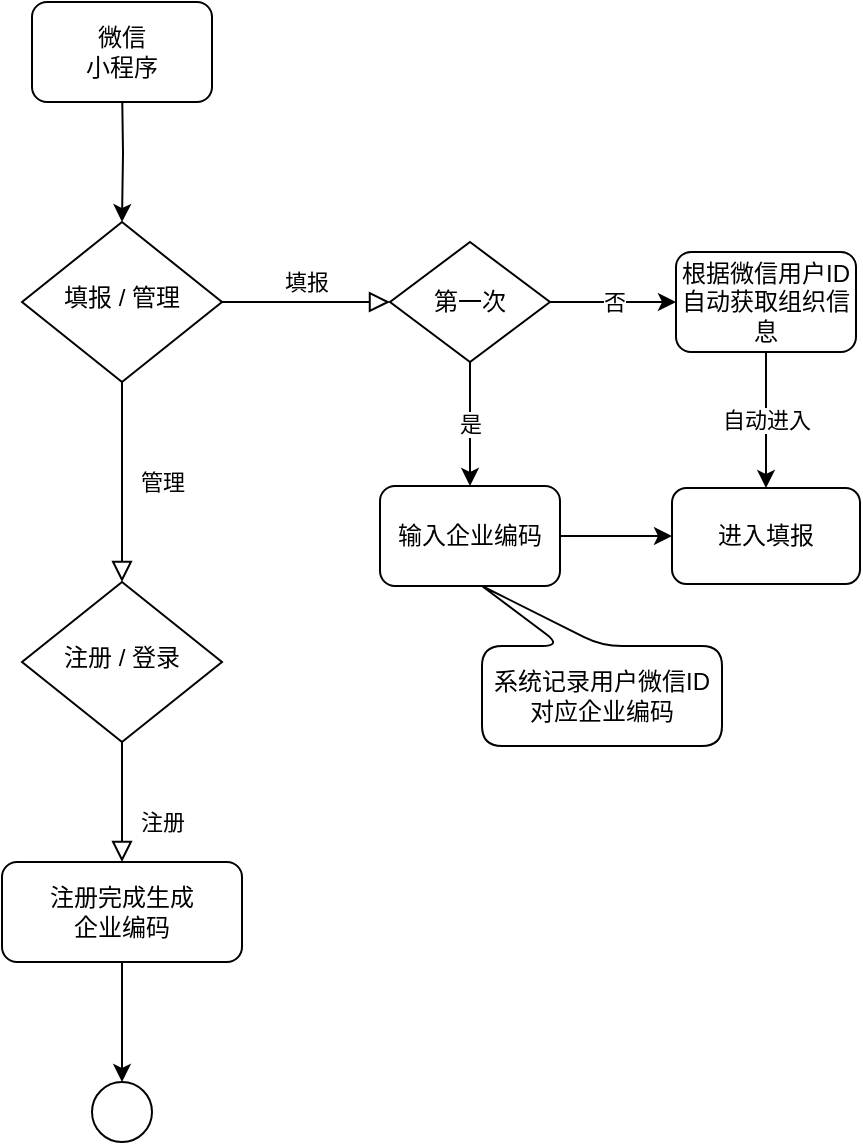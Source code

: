 <mxfile version="12.6.4" type="github"><diagram id="C5RBs43oDa-KdzZeNtuy" name="Page-1"><mxGraphModel dx="1408" dy="780" grid="1" gridSize="10" guides="1" tooltips="1" connect="1" arrows="1" fold="1" page="1" pageScale="1" pageWidth="827" pageHeight="1169" math="0" shadow="0"><root><mxCell id="WIyWlLk6GJQsqaUBKTNV-0"/><mxCell id="WIyWlLk6GJQsqaUBKTNV-1" parent="WIyWlLk6GJQsqaUBKTNV-0"/><mxCell id="WIyWlLk6GJQsqaUBKTNV-4" value="管理" style="rounded=0;html=1;jettySize=auto;orthogonalLoop=1;fontSize=11;endArrow=block;endFill=0;endSize=8;strokeWidth=1;shadow=0;labelBackgroundColor=none;edgeStyle=orthogonalEdgeStyle;" parent="WIyWlLk6GJQsqaUBKTNV-1" source="WIyWlLk6GJQsqaUBKTNV-6" target="WIyWlLk6GJQsqaUBKTNV-10" edge="1"><mxGeometry y="20" relative="1" as="geometry"><mxPoint as="offset"/></mxGeometry></mxCell><mxCell id="WIyWlLk6GJQsqaUBKTNV-5" value="填报" style="edgeStyle=orthogonalEdgeStyle;rounded=0;html=1;jettySize=auto;orthogonalLoop=1;fontSize=11;endArrow=block;endFill=0;endSize=8;strokeWidth=1;shadow=0;labelBackgroundColor=none;" parent="WIyWlLk6GJQsqaUBKTNV-1" source="WIyWlLk6GJQsqaUBKTNV-6" target="nQXxGnJWzm7qw5RzyX59-2" edge="1"><mxGeometry y="10" relative="1" as="geometry"><mxPoint as="offset"/><mxPoint x="339" y="320" as="targetPoint"/></mxGeometry></mxCell><mxCell id="WIyWlLk6GJQsqaUBKTNV-6" value="填报 / 管理" style="rhombus;whiteSpace=wrap;html=1;shadow=0;fontFamily=Helvetica;fontSize=12;align=center;strokeWidth=1;spacing=6;spacingTop=-4;" parent="WIyWlLk6GJQsqaUBKTNV-1" vertex="1"><mxGeometry x="180" y="280" width="100" height="80" as="geometry"/></mxCell><mxCell id="WIyWlLk6GJQsqaUBKTNV-8" value="注册" style="rounded=0;html=1;jettySize=auto;orthogonalLoop=1;fontSize=11;endArrow=block;endFill=0;endSize=8;strokeWidth=1;shadow=0;labelBackgroundColor=none;edgeStyle=orthogonalEdgeStyle;" parent="WIyWlLk6GJQsqaUBKTNV-1" source="WIyWlLk6GJQsqaUBKTNV-10" target="WIyWlLk6GJQsqaUBKTNV-11" edge="1"><mxGeometry x="0.333" y="20" relative="1" as="geometry"><mxPoint as="offset"/></mxGeometry></mxCell><mxCell id="WIyWlLk6GJQsqaUBKTNV-10" value="注册 / 登录" style="rhombus;whiteSpace=wrap;html=1;shadow=0;fontFamily=Helvetica;fontSize=12;align=center;strokeWidth=1;spacing=6;spacingTop=-4;" parent="WIyWlLk6GJQsqaUBKTNV-1" vertex="1"><mxGeometry x="180" y="460" width="100" height="80" as="geometry"/></mxCell><mxCell id="nQXxGnJWzm7qw5RzyX59-11" value="" style="edgeStyle=orthogonalEdgeStyle;rounded=0;orthogonalLoop=1;jettySize=auto;html=1;" edge="1" parent="WIyWlLk6GJQsqaUBKTNV-1" source="WIyWlLk6GJQsqaUBKTNV-11" target="nQXxGnJWzm7qw5RzyX59-10"><mxGeometry relative="1" as="geometry"/></mxCell><mxCell id="WIyWlLk6GJQsqaUBKTNV-11" value="注册完成生成&lt;br&gt;企业编码" style="rounded=1;whiteSpace=wrap;html=1;fontSize=12;glass=0;strokeWidth=1;shadow=0;" parent="WIyWlLk6GJQsqaUBKTNV-1" vertex="1"><mxGeometry x="170" y="600" width="120" height="50" as="geometry"/></mxCell><mxCell id="nQXxGnJWzm7qw5RzyX59-1" value="" style="edgeStyle=orthogonalEdgeStyle;rounded=0;orthogonalLoop=1;jettySize=auto;html=1;" edge="1" parent="WIyWlLk6GJQsqaUBKTNV-1" target="WIyWlLk6GJQsqaUBKTNV-6"><mxGeometry relative="1" as="geometry"><mxPoint x="230" y="210" as="sourcePoint"/><mxPoint x="230" y="190" as="targetPoint"/></mxGeometry></mxCell><mxCell id="nQXxGnJWzm7qw5RzyX59-4" value="是" style="edgeStyle=orthogonalEdgeStyle;rounded=0;orthogonalLoop=1;jettySize=auto;html=1;" edge="1" parent="WIyWlLk6GJQsqaUBKTNV-1" source="nQXxGnJWzm7qw5RzyX59-2" target="nQXxGnJWzm7qw5RzyX59-3"><mxGeometry relative="1" as="geometry"/></mxCell><mxCell id="nQXxGnJWzm7qw5RzyX59-6" value="否" style="edgeStyle=orthogonalEdgeStyle;rounded=0;orthogonalLoop=1;jettySize=auto;html=1;" edge="1" parent="WIyWlLk6GJQsqaUBKTNV-1" source="nQXxGnJWzm7qw5RzyX59-2" target="nQXxGnJWzm7qw5RzyX59-5"><mxGeometry relative="1" as="geometry"/></mxCell><mxCell id="nQXxGnJWzm7qw5RzyX59-2" value="第一次" style="rhombus;whiteSpace=wrap;html=1;" vertex="1" parent="WIyWlLk6GJQsqaUBKTNV-1"><mxGeometry x="364" y="290" width="80" height="60" as="geometry"/></mxCell><mxCell id="nQXxGnJWzm7qw5RzyX59-8" value="" style="edgeStyle=orthogonalEdgeStyle;rounded=0;orthogonalLoop=1;jettySize=auto;html=1;" edge="1" parent="WIyWlLk6GJQsqaUBKTNV-1" source="nQXxGnJWzm7qw5RzyX59-3" target="nQXxGnJWzm7qw5RzyX59-7"><mxGeometry relative="1" as="geometry"/></mxCell><mxCell id="nQXxGnJWzm7qw5RzyX59-3" value="输入企业编码&lt;br&gt;" style="rounded=1;whiteSpace=wrap;html=1;" vertex="1" parent="WIyWlLk6GJQsqaUBKTNV-1"><mxGeometry x="359" y="412" width="90" height="50" as="geometry"/></mxCell><mxCell id="nQXxGnJWzm7qw5RzyX59-9" value="自动进入" style="edgeStyle=orthogonalEdgeStyle;rounded=0;orthogonalLoop=1;jettySize=auto;html=1;" edge="1" parent="WIyWlLk6GJQsqaUBKTNV-1" source="nQXxGnJWzm7qw5RzyX59-5" target="nQXxGnJWzm7qw5RzyX59-7"><mxGeometry relative="1" as="geometry"/></mxCell><mxCell id="nQXxGnJWzm7qw5RzyX59-5" value="根据微信用户ID自动获取组织信息" style="rounded=1;whiteSpace=wrap;html=1;" vertex="1" parent="WIyWlLk6GJQsqaUBKTNV-1"><mxGeometry x="507" y="295" width="90" height="50" as="geometry"/></mxCell><mxCell id="nQXxGnJWzm7qw5RzyX59-7" value="&lt;span style=&quot;white-space: normal&quot;&gt;进入填报&lt;/span&gt;" style="rounded=1;whiteSpace=wrap;html=1;" vertex="1" parent="WIyWlLk6GJQsqaUBKTNV-1"><mxGeometry x="505" y="413" width="94" height="48" as="geometry"/></mxCell><mxCell id="nQXxGnJWzm7qw5RzyX59-10" value="" style="ellipse;whiteSpace=wrap;html=1;aspect=fixed;rounded=1;" vertex="1" parent="WIyWlLk6GJQsqaUBKTNV-1"><mxGeometry x="215" y="710" width="30" height="30" as="geometry"/></mxCell><mxCell id="nQXxGnJWzm7qw5RzyX59-16" value="&lt;span style=&quot;white-space: normal&quot;&gt;微信&lt;/span&gt;&lt;br style=&quot;white-space: normal&quot;&gt;&lt;span style=&quot;white-space: normal&quot;&gt;小程序&lt;/span&gt;" style="rounded=1;whiteSpace=wrap;html=1;" vertex="1" parent="WIyWlLk6GJQsqaUBKTNV-1"><mxGeometry x="185" y="170" width="90" height="50" as="geometry"/></mxCell><mxCell id="nQXxGnJWzm7qw5RzyX59-17" value="&lt;span style=&quot;white-space: normal&quot;&gt;系统记录用户微信ID对应企业编码&lt;/span&gt;" style="shape=callout;whiteSpace=wrap;html=1;perimeter=calloutPerimeter;rounded=1;position2=1;direction=west;" vertex="1" parent="WIyWlLk6GJQsqaUBKTNV-1"><mxGeometry x="410" y="462" width="120" height="80" as="geometry"/></mxCell></root></mxGraphModel></diagram></mxfile>